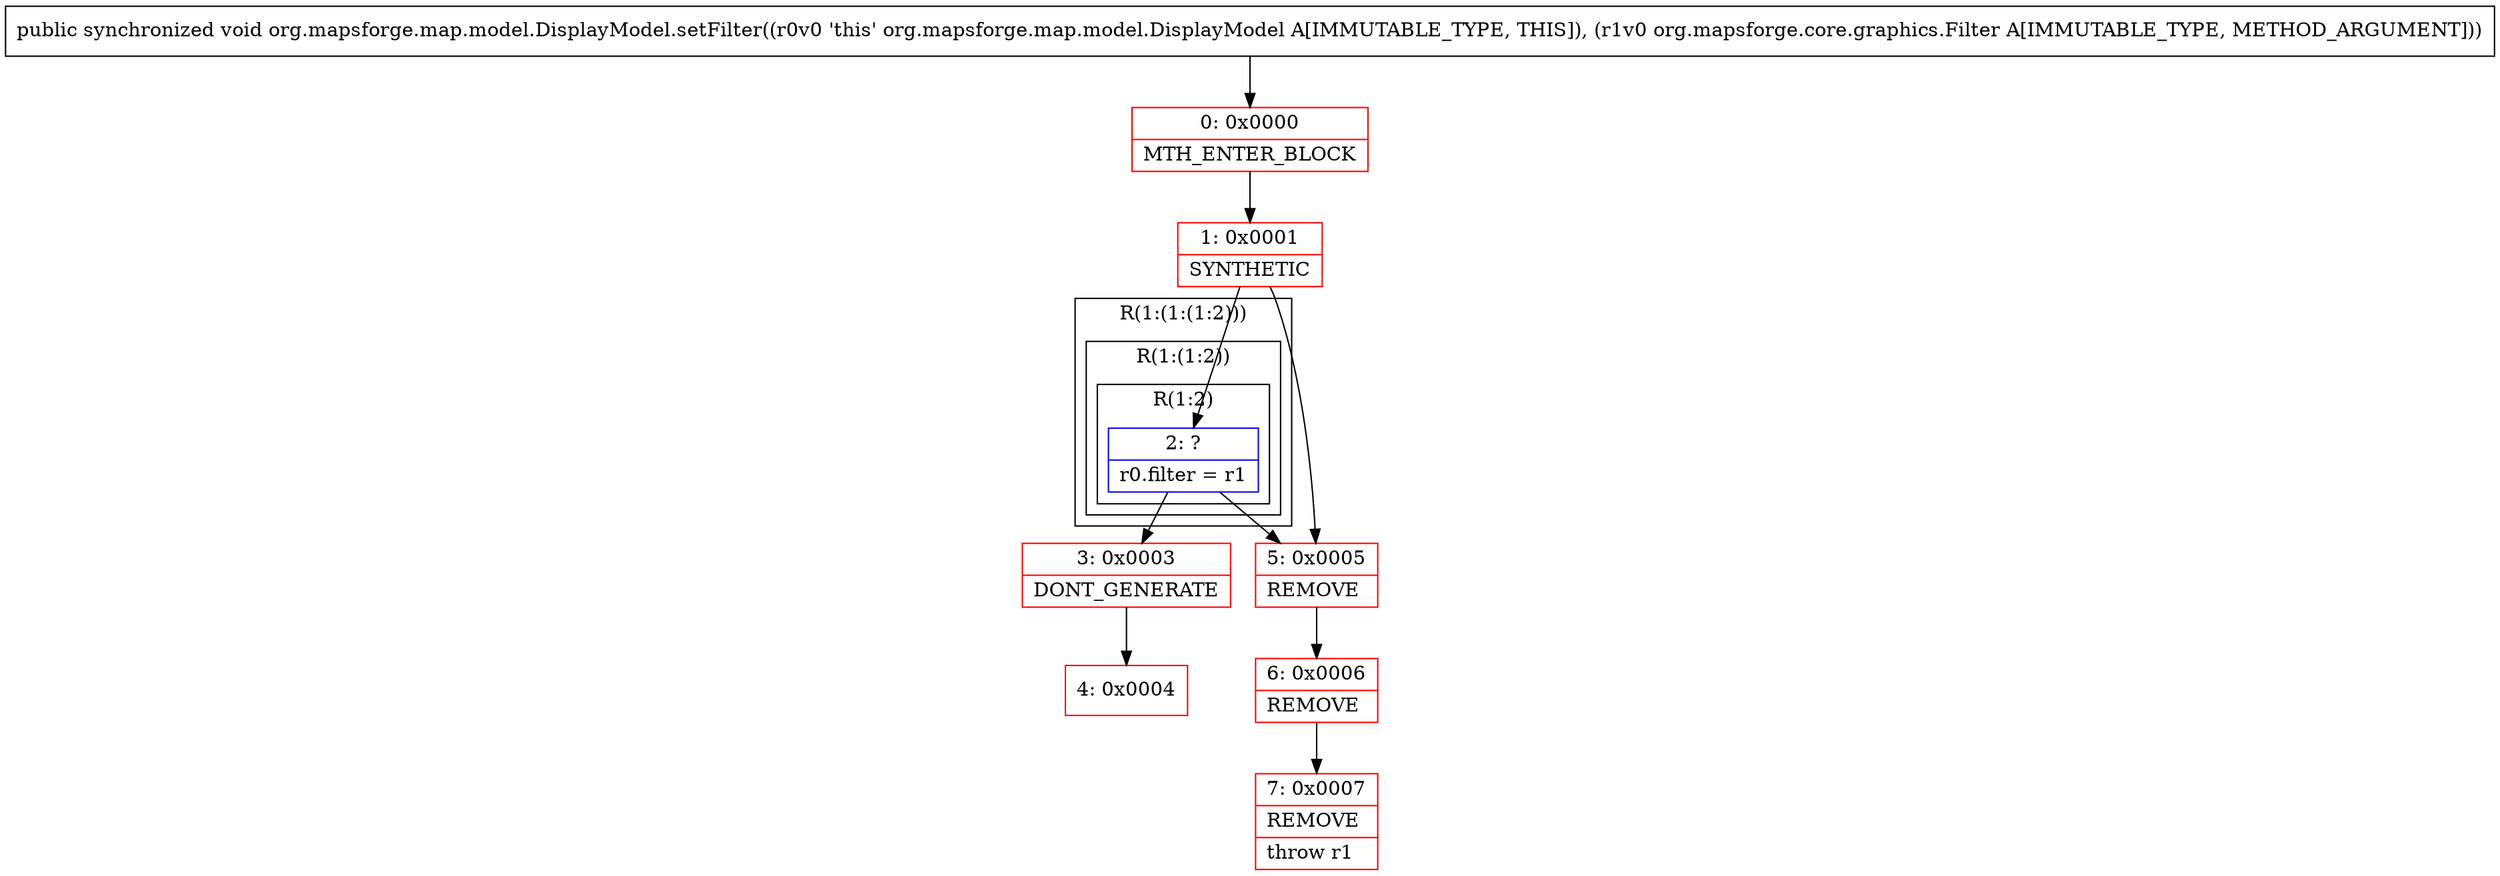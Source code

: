digraph "CFG fororg.mapsforge.map.model.DisplayModel.setFilter(Lorg\/mapsforge\/core\/graphics\/Filter;)V" {
subgraph cluster_Region_893664744 {
label = "R(1:(1:(1:2)))";
node [shape=record,color=blue];
subgraph cluster_Region_1287329902 {
label = "R(1:(1:2))";
node [shape=record,color=blue];
subgraph cluster_Region_545654826 {
label = "R(1:2)";
node [shape=record,color=blue];
Node_2 [shape=record,label="{2\:\ ?|r0.filter = r1\l}"];
}
}
}
Node_0 [shape=record,color=red,label="{0\:\ 0x0000|MTH_ENTER_BLOCK\l}"];
Node_1 [shape=record,color=red,label="{1\:\ 0x0001|SYNTHETIC\l}"];
Node_3 [shape=record,color=red,label="{3\:\ 0x0003|DONT_GENERATE\l}"];
Node_4 [shape=record,color=red,label="{4\:\ 0x0004}"];
Node_5 [shape=record,color=red,label="{5\:\ 0x0005|REMOVE\l}"];
Node_6 [shape=record,color=red,label="{6\:\ 0x0006|REMOVE\l}"];
Node_7 [shape=record,color=red,label="{7\:\ 0x0007|REMOVE\l|throw r1\l}"];
MethodNode[shape=record,label="{public synchronized void org.mapsforge.map.model.DisplayModel.setFilter((r0v0 'this' org.mapsforge.map.model.DisplayModel A[IMMUTABLE_TYPE, THIS]), (r1v0 org.mapsforge.core.graphics.Filter A[IMMUTABLE_TYPE, METHOD_ARGUMENT])) }"];
MethodNode -> Node_0;
Node_2 -> Node_3;
Node_2 -> Node_5;
Node_0 -> Node_1;
Node_1 -> Node_2;
Node_1 -> Node_5;
Node_3 -> Node_4;
Node_5 -> Node_6;
Node_6 -> Node_7;
}

